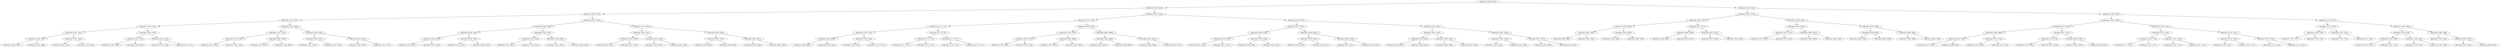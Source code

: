 digraph G{
536354488 [label="Node{data=[5459, 5459]}"]
536354488 -> 1514602054
1514602054 [label="Node{data=[2963, 2963]}"]
1514602054 -> 639887125
639887125 [label="Node{data=[1432, 1432]}"]
639887125 -> 1277657007
1277657007 [label="Node{data=[1353, 1353]}"]
1277657007 -> 334865741
334865741 [label="Node{data=[1345, 1345]}"]
334865741 -> 2125254075
2125254075 [label="Node{data=[1341, 1341]}"]
2125254075 -> 1200526900
1200526900 [label="Node{data=[1339, 1339]}"]
1200526900 -> 807617389
807617389 [label="Node{data=[1338, 1338]}"]
1200526900 -> 247617513
247617513 [label="Node{data=[1340, 1340]}"]
2125254075 -> 370901663
370901663 [label="Node{data=[1343, 1343]}"]
370901663 -> 622299486
622299486 [label="Node{data=[1342, 1342]}"]
370901663 -> 252026554
252026554 [label="Node{data=[1344, 1344]}"]
334865741 -> 325385644
325385644 [label="Node{data=[1349, 1349]}"]
325385644 -> 1503758885
1503758885 [label="Node{data=[1347, 1347]}"]
1503758885 -> 1080407350
1080407350 [label="Node{data=[1346, 1346]}"]
1503758885 -> 1672872910
1672872910 [label="Node{data=[1348, 1348]}"]
325385644 -> 1460345737
1460345737 [label="Node{data=[1351, 1351]}"]
1460345737 -> 36586479
36586479 [label="Node{data=[1350, 1350]}"]
1460345737 -> 1871682201
1871682201 [label="Node{data=[1352, 1352]}"]
1277657007 -> 1022647509
1022647509 [label="Node{data=[1400, 1400]}"]
1022647509 -> 858578833
858578833 [label="Node{data=[1357, 1357]}"]
858578833 -> 1139659552
1139659552 [label="Node{data=[1355, 1355]}"]
1139659552 -> 1344651926
1344651926 [label="Node{data=[1354, 1354]}"]
1139659552 -> 1319710387
1319710387 [label="Node{data=[1356, 1356]}"]
858578833 -> 455913632
455913632 [label="Node{data=[1398, 1398]}"]
455913632 -> 922027062
922027062 [label="Node{data=[1397, 1397]}"]
455913632 -> 1220165900
1220165900 [label="Node{data=[1399, 1399]}"]
1022647509 -> 1340154398
1340154398 [label="Node{data=[1404, 1404]}"]
1340154398 -> 834020082
834020082 [label="Node{data=[1402, 1402]}"]
834020082 -> 805061702
805061702 [label="Node{data=[1401, 1401]}"]
834020082 -> 903135892
903135892 [label="Node{data=[1403, 1403]}"]
1340154398 -> 1944315874
1944315874 [label="Node{data=[1430, 1430]}"]
1944315874 -> 1942153950
1942153950 [label="Node{data=[1405, 1405]}"]
1944315874 -> 1045515924
1045515924 [label="Node{data=[1431, 1431]}"]
639887125 -> 755166120
755166120 [label="Node{data=[2348, 2348]}"]
755166120 -> 1093850397
1093850397 [label="Node{data=[1440, 1440]}"]
1093850397 -> 633492479
633492479 [label="Node{data=[1436, 1436]}"]
633492479 -> 290692157
290692157 [label="Node{data=[1434, 1434]}"]
290692157 -> 733379092
733379092 [label="Node{data=[1433, 1433]}"]
290692157 -> 2096879682
2096879682 [label="Node{data=[1435, 1435]}"]
633492479 -> 1267806601
1267806601 [label="Node{data=[1438, 1438]}"]
1267806601 -> 1177480882
1177480882 [label="Node{data=[1437, 1437]}"]
1267806601 -> 1590708921
1590708921 [label="Node{data=[1439, 1439]}"]
1093850397 -> 2093723881
2093723881 [label="Node{data=[1444, 1444]}"]
2093723881 -> 1049942912
1049942912 [label="Node{data=[1442, 1442]}"]
1049942912 -> 259979678
259979678 [label="Node{data=[1441, 1441]}"]
1049942912 -> 1395126090
1395126090 [label="Node{data=[1443, 1443]}"]
2093723881 -> 1917473087
1917473087 [label="Node{data=[1446, 1446]}"]
1917473087 -> 1788529709
1788529709 [label="Node{data=[1445, 1445]}"]
1917473087 -> 307260137
307260137 [label="Node{data=[1459, 1459]}"]
755166120 -> 2120325718
2120325718 [label="Node{data=[2955, 2955]}"]
2120325718 -> 1585639180
1585639180 [label="Node{data=[2951, 2951]}"]
1585639180 -> 1648733013
1648733013 [label="Node{data=[2610, 2610]}"]
1648733013 -> 1934856918
1934856918 [label="Node{data=[2391, 2391]}"]
1648733013 -> 17962432
17962432 [label="Node{data=[2872, 2872]}"]
1585639180 -> 1210146913
1210146913 [label="Node{data=[2953, 2953]}"]
1210146913 -> 133260595
133260595 [label="Node{data=[2952, 2952]}"]
1210146913 -> 1750827577
1750827577 [label="Node{data=[2954, 2954]}"]
2120325718 -> 2037786343
2037786343 [label="Node{data=[2959, 2959]}"]
2037786343 -> 983004096
983004096 [label="Node{data=[2957, 2957]}"]
983004096 -> 918770012
918770012 [label="Node{data=[2956, 2956]}"]
983004096 -> 37570551
37570551 [label="Node{data=[2958, 2958]}"]
2037786343 -> 1244928073
1244928073 [label="Node{data=[2961, 2961]}"]
1244928073 -> 1270639548
1270639548 [label="Node{data=[2960, 2960]}"]
1244928073 -> 1733921318
1733921318 [label="Node{data=[2962, 2962]}"]
1514602054 -> 263420869
263420869 [label="Node{data=[5014, 5014]}"]
263420869 -> 1706019882
1706019882 [label="Node{data=[3779, 3779]}"]
1706019882 -> 1298573992
1298573992 [label="Node{data=[3771, 3771]}"]
1298573992 -> 1724191128
1724191128 [label="Node{data=[3767, 3767]}"]
1724191128 -> 1924936662
1924936662 [label="Node{data=[2965, 2965]}"]
1924936662 -> 1768521527
1768521527 [label="Node{data=[2964, 2964]}"]
1924936662 -> 287488856
287488856 [label="Node{data=[3766, 3766]}"]
1724191128 -> 1604661557
1604661557 [label="Node{data=[3769, 3769]}"]
1604661557 -> 1284807572
1284807572 [label="Node{data=[3768, 3768]}"]
1604661557 -> 1856423414
1856423414 [label="Node{data=[3770, 3770]}"]
1298573992 -> 1792695041
1792695041 [label="Node{data=[3775, 3775]}"]
1792695041 -> 478209014
478209014 [label="Node{data=[3773, 3773]}"]
478209014 -> 1948292041
1948292041 [label="Node{data=[3772, 3772]}"]
478209014 -> 745632206
745632206 [label="Node{data=[3774, 3774]}"]
1792695041 -> 348857618
348857618 [label="Node{data=[3777, 3777]}"]
348857618 -> 256899886
256899886 [label="Node{data=[3776, 3776]}"]
348857618 -> 2130808789
2130808789 [label="Node{data=[3778, 3778]}"]
1706019882 -> 1482260218
1482260218 [label="Node{data=[4936, 4936]}"]
1482260218 -> 360133462
360133462 [label="Node{data=[3783, 3783]}"]
360133462 -> 1695624285
1695624285 [label="Node{data=[3781, 3781]}"]
1695624285 -> 371025933
371025933 [label="Node{data=[3780, 3780]}"]
1695624285 -> 94403226
94403226 [label="Node{data=[3782, 3782]}"]
360133462 -> 702612731
702612731 [label="Node{data=[3845, 3845]}"]
702612731 -> 1174320734
1174320734 [label="Node{data=[3825, 3825]}"]
702612731 -> 954131436
954131436 [label="Node{data=[4202, 4202]}"]
1482260218 -> 1043086023
1043086023 [label="Node{data=[4968, 4968]}"]
1043086023 -> 533411621
533411621 [label="Node{data=[4964, 4964]}"]
533411621 -> 792145604
792145604 [label="Node{data=[4953, 4953]}"]
533411621 -> 1614375245
1614375245 [label="Node{data=[4966, 4966]}"]
1043086023 -> 1058835855
1058835855 [label="Node{data=[5012, 5012]}"]
1058835855 -> 2041112406
2041112406 [label="Node{data=[5000, 5000]}"]
1058835855 -> 1870641065
1870641065 [label="Node{data=[5013, 5013]}"]
263420869 -> 1143457802
1143457802 [label="Node{data=[5410, 5410]}"]
1143457802 -> 529286644
529286644 [label="Node{data=[5022, 5022]}"]
529286644 -> 564171524
564171524 [label="Node{data=[5018, 5018]}"]
564171524 -> 871410278
871410278 [label="Node{data=[5016, 5016]}"]
871410278 -> 1240286090
1240286090 [label="Node{data=[5015, 5015]}"]
871410278 -> 884153510
884153510 [label="Node{data=[5017, 5017]}"]
564171524 -> 296653191
296653191 [label="Node{data=[5020, 5020]}"]
296653191 -> 658221646
658221646 [label="Node{data=[5019, 5019]}"]
296653191 -> 74009648
74009648 [label="Node{data=[5021, 5021]}"]
529286644 -> 680732215
680732215 [label="Node{data=[5026, 5026]}"]
680732215 -> 1305782283
1305782283 [label="Node{data=[5024, 5024]}"]
1305782283 -> 927404581
927404581 [label="Node{data=[5023, 5023]}"]
1305782283 -> 2038546481
2038546481 [label="Node{data=[5025, 5025]}"]
680732215 -> 1217590184
1217590184 [label="Node{data=[5028, 5028]}"]
1217590184 -> 552504897
552504897 [label="Node{data=[5027, 5027]}"]
1217590184 -> 800548419
800548419 [label="Node{data=[5393, 5393]}"]
1143457802 -> 1480637388
1480637388 [label="Node{data=[5451, 5451]}"]
1480637388 -> 118496479
118496479 [label="Node{data=[5447, 5447]}"]
118496479 -> 1406670586
1406670586 [label="Node{data=[5445, 5445]}"]
1406670586 -> 1196029884
1196029884 [label="Node{data=[5444, 5444]}"]
1406670586 -> 436906562
436906562 [label="Node{data=[5446, 5446]}"]
118496479 -> 503036728
503036728 [label="Node{data=[5449, 5449]}"]
503036728 -> 243732923
243732923 [label="Node{data=[5448, 5448]}"]
503036728 -> 117175232
117175232 [label="Node{data=[5450, 5450]}"]
1480637388 -> 1240203751
1240203751 [label="Node{data=[5455, 5455]}"]
1240203751 -> 151929241
151929241 [label="Node{data=[5453, 5453]}"]
151929241 -> 1060275146
1060275146 [label="Node{data=[5452, 5452]}"]
151929241 -> 1712198175
1712198175 [label="Node{data=[5454, 5454]}"]
1240203751 -> 1329906688
1329906688 [label="Node{data=[5457, 5457]}"]
1329906688 -> 876435192
876435192 [label="Node{data=[5456, 5456]}"]
1329906688 -> 532332390
532332390 [label="Node{data=[5458, 5458]}"]
536354488 -> 154323044
154323044 [label="Node{data=[5951, 5951]}"]
154323044 -> 1623157126
1623157126 [label="Node{data=[5475, 5475]}"]
1623157126 -> 1047226879
1047226879 [label="Node{data=[5467, 5467]}"]
1047226879 -> 1960882395
1960882395 [label="Node{data=[5463, 5463]}"]
1960882395 -> 1796089803
1796089803 [label="Node{data=[5461, 5461]}"]
1796089803 -> 1894158453
1894158453 [label="Node{data=[5460, 5460]}"]
1796089803 -> 354892551
354892551 [label="Node{data=[5462, 5462]}"]
1960882395 -> 1680881424
1680881424 [label="Node{data=[5465, 5465]}"]
1680881424 -> 2124051490
2124051490 [label="Node{data=[5464, 5464]}"]
1680881424 -> 976959164
976959164 [label="Node{data=[5466, 5466]}"]
1047226879 -> 384355839
384355839 [label="Node{data=[5471, 5471]}"]
384355839 -> 1938157701
1938157701 [label="Node{data=[5469, 5469]}"]
1938157701 -> 1586737587
1586737587 [label="Node{data=[5468, 5468]}"]
1938157701 -> 1040118283
1040118283 [label="Node{data=[5470, 5470]}"]
384355839 -> 1831421822
1831421822 [label="Node{data=[5473, 5473]}"]
1831421822 -> 838112134
838112134 [label="Node{data=[5472, 5472]}"]
1831421822 -> 1923723810
1923723810 [label="Node{data=[5474, 5474]}"]
1623157126 -> 940402902
940402902 [label="Node{data=[5483, 5483]}"]
940402902 -> 523815454
523815454 [label="Node{data=[5479, 5479]}"]
523815454 -> 172294876
172294876 [label="Node{data=[5477, 5477]}"]
172294876 -> 901945620
901945620 [label="Node{data=[5476, 5476]}"]
172294876 -> 1725570210
1725570210 [label="Node{data=[5478, 5478]}"]
523815454 -> 1063998045
1063998045 [label="Node{data=[5481, 5481]}"]
1063998045 -> 488301710
488301710 [label="Node{data=[5480, 5480]}"]
1063998045 -> 1018287104
1018287104 [label="Node{data=[5482, 5482]}"]
940402902 -> 179892280
179892280 [label="Node{data=[5865, 5865]}"]
179892280 -> 1864671880
1864671880 [label="Node{data=[5834, 5834]}"]
1864671880 -> 634393974
634393974 [label="Node{data=[5484, 5484]}"]
1864671880 -> 401855512
401855512 [label="Node{data=[5864, 5864]}"]
179892280 -> 1518854126
1518854126 [label="Node{data=[5908, 5908]}"]
1518854126 -> 276629204
276629204 [label="Node{data=[5866, 5866]}"]
1518854126 -> 899926536
899926536 [label="Node{data=[5950, 5950]}"]
154323044 -> 1014598576
1014598576 [label="Node{data=[7526, 7526]}"]
1014598576 -> 1483033470
1483033470 [label="Node{data=[7508, 7508]}"]
1483033470 -> 542555392
542555392 [label="Node{data=[5973, 5973]}"]
542555392 -> 193908872
193908872 [label="Node{data=[5969, 5969]}"]
193908872 -> 2077945410
2077945410 [label="Node{data=[5967, 5967]}"]
2077945410 -> 152466684
152466684 [label="Node{data=[5952, 5952]}"]
2077945410 -> 482178659
482178659 [label="Node{data=[5968, 5968]}"]
193908872 -> 1632301036
1632301036 [label="Node{data=[5971, 5971]}"]
1632301036 -> 1305388409
1305388409 [label="Node{data=[5970, 5970]}"]
1632301036 -> 2009438632
2009438632 [label="Node{data=[5972, 5972]}"]
542555392 -> 3995485
3995485 [label="Node{data=[5977, 5977]}"]
3995485 -> 918510905
918510905 [label="Node{data=[5975, 5975]}"]
918510905 -> 249746426
249746426 [label="Node{data=[5974, 5974]}"]
918510905 -> 1437668183
1437668183 [label="Node{data=[5976, 5976]}"]
3995485 -> 844140707
844140707 [label="Node{data=[6180, 6180]}"]
844140707 -> 2127185221
2127185221 [label="Node{data=[5978, 5978]}"]
844140707 -> 1714369637
1714369637 [label="Node{data=[6401, 6401]}"]
1483033470 -> 995731548
995731548 [label="Node{data=[7518, 7518]}"]
995731548 -> 230351388
230351388 [label="Node{data=[7514, 7514]}"]
230351388 -> 561413763
561413763 [label="Node{data=[7512, 7512]}"]
561413763 -> 1046870740
1046870740 [label="Node{data=[7511, 7511]}"]
561413763 -> 1208528396
1208528396 [label="Node{data=[7513, 7513]}"]
230351388 -> 318246675
318246675 [label="Node{data=[7516, 7516]}"]
318246675 -> 6875561
6875561 [label="Node{data=[7515, 7515]}"]
318246675 -> 298450986
298450986 [label="Node{data=[7517, 7517]}"]
995731548 -> 482325713
482325713 [label="Node{data=[7522, 7522]}"]
482325713 -> 1324196034
1324196034 [label="Node{data=[7520, 7520]}"]
1324196034 -> 160382231
160382231 [label="Node{data=[7519, 7519]}"]
1324196034 -> 1208334172
1208334172 [label="Node{data=[7521, 7521]}"]
482325713 -> 704482225
704482225 [label="Node{data=[7524, 7524]}"]
704482225 -> 179688956
179688956 [label="Node{data=[7523, 7523]}"]
704482225 -> 2049058360
2049058360 [label="Node{data=[7525, 7525]}"]
1014598576 -> 528007543
528007543 [label="Node{data=[7534, 7534]}"]
528007543 -> 1511878954
1511878954 [label="Node{data=[7530, 7530]}"]
1511878954 -> 2116244896
2116244896 [label="Node{data=[7528, 7528]}"]
2116244896 -> 358330298
358330298 [label="Node{data=[7527, 7527]}"]
2116244896 -> 1282516767
1282516767 [label="Node{data=[7529, 7529]}"]
1511878954 -> 2102664090
2102664090 [label="Node{data=[7532, 7532]}"]
2102664090 -> 431939525
431939525 [label="Node{data=[7531, 7531]}"]
2102664090 -> 1364235575
1364235575 [label="Node{data=[7533, 7533]}"]
528007543 -> 282626397
282626397 [label="Node{data=[7589, 7589]}"]
282626397 -> 1292752919
1292752919 [label="Node{data=[7538, 7538]}"]
1292752919 -> 572683908
572683908 [label="Node{data=[7536, 7536]}"]
572683908 -> 1997453018
1997453018 [label="Node{data=[7535, 7535]}"]
572683908 -> 600328967
600328967 [label="Node{data=[7537, 7537]}"]
1292752919 -> 10936841
10936841 [label="Node{data=[7540, 7540]}"]
10936841 -> 830550735
830550735 [label="Node{data=[7539, 7539]}"]
10936841 -> 859564611
859564611 [label="Node{data=[7569, 7569]}"]
282626397 -> 1388973904
1388973904 [label="Node{data=[7986, 7986]}"]
1388973904 -> 1707809194
1707809194 [label="Node{data=[7634, 7634]}"]
1388973904 -> 1575245974
1575245974 [label="Node{data=[9307, 9307]}"]
1575245974 -> 828496027
828496027 [label="Node{data=[9201, 9201]}"]
1575245974 -> 869523816
869523816 [label="Node{data=[9442, 9442]}"]
}